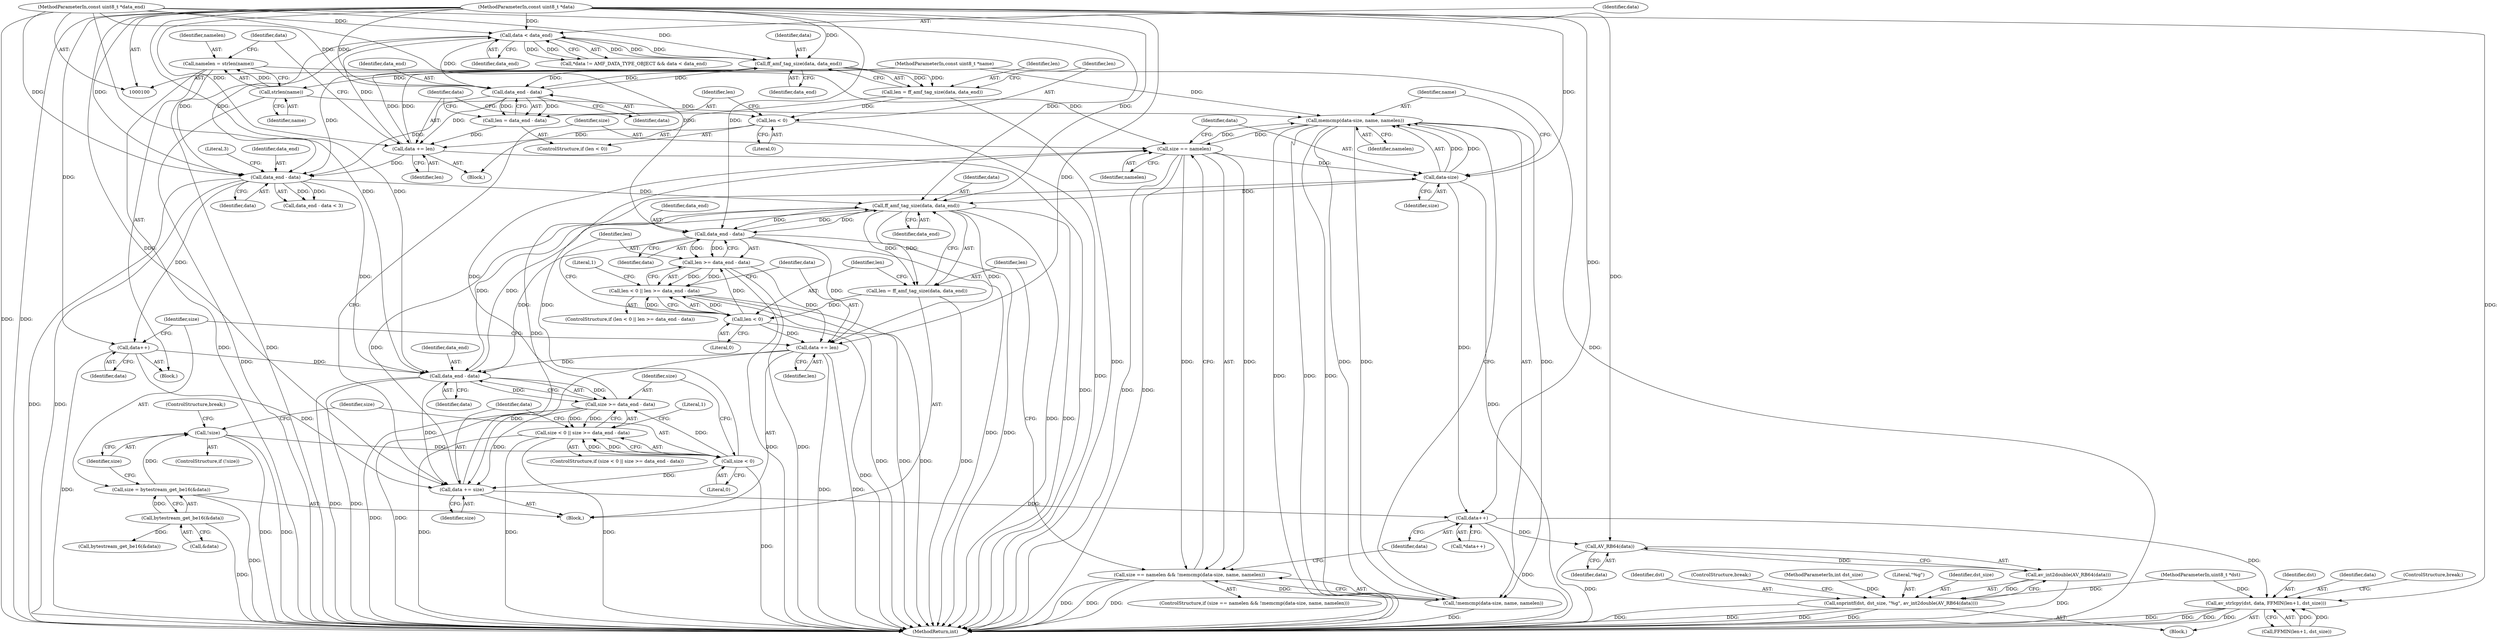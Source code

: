 digraph "1_FFmpeg_ffcc82219cef0928bed2d558b19ef6ea35634130@API" {
"1000185" [label="(Call,memcmp(data-size, name, namelen))"];
"1000186" [label="(Call,data-size)"];
"1000176" [label="(Call,data += size)"];
"1000168" [label="(Call,size >= data_end - data)"];
"1000165" [label="(Call,size < 0)"];
"1000160" [label="(Call,!size)"];
"1000154" [label="(Call,size = bytestream_get_be16(&data))"];
"1000156" [label="(Call,bytestream_get_be16(&data))"];
"1000170" [label="(Call,data_end - data)"];
"1000250" [label="(Call,data_end - data)"];
"1000240" [label="(Call,ff_amf_tag_size(data, data_end))"];
"1000101" [label="(MethodParameterIn,const uint8_t *data)"];
"1000142" [label="(Call,data_end - data)"];
"1000119" [label="(Call,data < data_end)"];
"1000137" [label="(Call,data += len)"];
"1000129" [label="(Call,len < 0)"];
"1000123" [label="(Call,len = ff_amf_tag_size(data, data_end))"];
"1000125" [label="(Call,ff_amf_tag_size(data, data_end))"];
"1000134" [label="(Call,data_end - data)"];
"1000102" [label="(MethodParameterIn,const uint8_t *data_end)"];
"1000132" [label="(Call,len = data_end - data)"];
"1000149" [label="(Call,data++)"];
"1000256" [label="(Call,data += len)"];
"1000245" [label="(Call,len < 0)"];
"1000238" [label="(Call,len = ff_amf_tag_size(data, data_end))"];
"1000248" [label="(Call,len >= data_end - data)"];
"1000181" [label="(Call,size == namelen)"];
"1000185" [label="(Call,memcmp(data-size, name, namelen))"];
"1000110" [label="(Call,strlen(name))"];
"1000103" [label="(MethodParameterIn,const uint8_t *name)"];
"1000108" [label="(Call,namelen = strlen(name))"];
"1000180" [label="(Call,size == namelen && !memcmp(data-size, name, namelen))"];
"1000184" [label="(Call,!memcmp(data-size, name, namelen))"];
"1000194" [label="(Call,data++)"];
"1000203" [label="(Call,AV_RB64(data))"];
"1000202" [label="(Call,av_int2double(AV_RB64(data)))"];
"1000198" [label="(Call,snprintf(dst, dst_size, \"%g\", av_int2double(AV_RB64(data))))"];
"1000223" [label="(Call,av_strlcpy(dst, data, FFMIN(len+1, dst_size)))"];
"1000164" [label="(Call,size < 0 || size >= data_end - data)"];
"1000244" [label="(Call,len < 0 || len >= data_end - data)"];
"1000204" [label="(Identifier,data)"];
"1000161" [label="(Identifier,size)"];
"1000170" [label="(Call,data_end - data)"];
"1000257" [label="(Identifier,data)"];
"1000149" [label="(Call,data++)"];
"1000180" [label="(Call,size == namelen && !memcmp(data-size, name, namelen))"];
"1000194" [label="(Call,data++)"];
"1000255" [label="(Literal,1)"];
"1000198" [label="(Call,snprintf(dst, dst_size, \"%g\", av_int2double(AV_RB64(data))))"];
"1000176" [label="(Call,data += size)"];
"1000144" [label="(Identifier,data)"];
"1000150" [label="(Identifier,data)"];
"1000145" [label="(Literal,3)"];
"1000248" [label="(Call,len >= data_end - data)"];
"1000154" [label="(Call,size = bytestream_get_be16(&data))"];
"1000181" [label="(Call,size == namelen)"];
"1000190" [label="(Identifier,namelen)"];
"1000126" [label="(Identifier,data)"];
"1000119" [label="(Call,data < data_end)"];
"1000256" [label="(Call,data += len)"];
"1000121" [label="(Identifier,data_end)"];
"1000132" [label="(Call,len = data_end - data)"];
"1000139" [label="(Identifier,len)"];
"1000102" [label="(MethodParameterIn,const uint8_t *data_end)"];
"1000133" [label="(Identifier,len)"];
"1000137" [label="(Call,data += len)"];
"1000238" [label="(Call,len = ff_amf_tag_size(data, data_end))"];
"1000165" [label="(Call,size < 0)"];
"1000159" [label="(ControlStructure,if (!size))"];
"1000239" [label="(Identifier,len)"];
"1000183" [label="(Identifier,namelen)"];
"1000141" [label="(Call,data_end - data < 3)"];
"1000258" [label="(Identifier,len)"];
"1000244" [label="(Call,len < 0 || len >= data_end - data)"];
"1000251" [label="(Identifier,data_end)"];
"1000202" [label="(Call,av_int2double(AV_RB64(data)))"];
"1000193" [label="(Call,*data++)"];
"1000156" [label="(Call,bytestream_get_be16(&data))"];
"1000177" [label="(Identifier,data)"];
"1000127" [label="(Identifier,data_end)"];
"1000224" [label="(Identifier,dst)"];
"1000167" [label="(Literal,0)"];
"1000188" [label="(Identifier,size)"];
"1000124" [label="(Identifier,len)"];
"1000199" [label="(Identifier,dst)"];
"1000226" [label="(Call,FFMIN(len+1, dst_size))"];
"1000185" [label="(Call,memcmp(data-size, name, namelen))"];
"1000120" [label="(Identifier,data)"];
"1000242" [label="(Identifier,data_end)"];
"1000171" [label="(Identifier,data_end)"];
"1000243" [label="(ControlStructure,if (len < 0 || len >= data_end - data))"];
"1000101" [label="(MethodParameterIn,const uint8_t *data)"];
"1000247" [label="(Literal,0)"];
"1000166" [label="(Identifier,size)"];
"1000249" [label="(Identifier,len)"];
"1000175" [label="(Literal,1)"];
"1000246" [label="(Identifier,len)"];
"1000196" [label="(Block,)"];
"1000225" [label="(Identifier,data)"];
"1000125" [label="(Call,ff_amf_tag_size(data, data_end))"];
"1000160" [label="(Call,!size)"];
"1000195" [label="(Identifier,data)"];
"1000182" [label="(Identifier,size)"];
"1000223" [label="(Call,av_strlcpy(dst, data, FFMIN(len+1, dst_size)))"];
"1000122" [label="(Block,)"];
"1000179" [label="(ControlStructure,if (size == namelen && !memcmp(data-size, name, namelen)))"];
"1000250" [label="(Call,data_end - data)"];
"1000189" [label="(Identifier,name)"];
"1000241" [label="(Identifier,data)"];
"1000205" [label="(ControlStructure,break;)"];
"1000240" [label="(Call,ff_amf_tag_size(data, data_end))"];
"1000129" [label="(Call,len < 0)"];
"1000110" [label="(Call,strlen(name))"];
"1000187" [label="(Identifier,data)"];
"1000109" [label="(Identifier,namelen)"];
"1000162" [label="(ControlStructure,break;)"];
"1000184" [label="(Call,!memcmp(data-size, name, namelen))"];
"1000231" [label="(ControlStructure,break;)"];
"1000142" [label="(Call,data_end - data)"];
"1000117" [label="(Identifier,data)"];
"1000169" [label="(Identifier,size)"];
"1000143" [label="(Identifier,data_end)"];
"1000128" [label="(ControlStructure,if (len < 0))"];
"1000186" [label="(Call,data-size)"];
"1000105" [label="(MethodParameterIn,int dst_size)"];
"1000135" [label="(Identifier,data_end)"];
"1000164" [label="(Call,size < 0 || size >= data_end - data)"];
"1000138" [label="(Identifier,data)"];
"1000104" [label="(MethodParameterIn,uint8_t *dst)"];
"1000155" [label="(Identifier,size)"];
"1000203" [label="(Call,AV_RB64(data))"];
"1000262" [label="(MethodReturn,int)"];
"1000201" [label="(Literal,\"%g\")"];
"1000163" [label="(ControlStructure,if (size < 0 || size >= data_end - data))"];
"1000245" [label="(Call,len < 0)"];
"1000157" [label="(Call,&data)"];
"1000123" [label="(Call,len = ff_amf_tag_size(data, data_end))"];
"1000136" [label="(Identifier,data)"];
"1000114" [label="(Call,*data != AMF_DATA_TYPE_OBJECT && data < data_end)"];
"1000220" [label="(Call,bytestream_get_be16(&data))"];
"1000200" [label="(Identifier,dst_size)"];
"1000152" [label="(Block,)"];
"1000106" [label="(Block,)"];
"1000103" [label="(MethodParameterIn,const uint8_t *name)"];
"1000178" [label="(Identifier,size)"];
"1000252" [label="(Identifier,data)"];
"1000130" [label="(Identifier,len)"];
"1000108" [label="(Call,namelen = strlen(name))"];
"1000134" [label="(Call,data_end - data)"];
"1000168" [label="(Call,size >= data_end - data)"];
"1000111" [label="(Identifier,name)"];
"1000172" [label="(Identifier,data)"];
"1000131" [label="(Literal,0)"];
"1000185" -> "1000184"  [label="AST: "];
"1000185" -> "1000190"  [label="CFG: "];
"1000186" -> "1000185"  [label="AST: "];
"1000189" -> "1000185"  [label="AST: "];
"1000190" -> "1000185"  [label="AST: "];
"1000184" -> "1000185"  [label="CFG: "];
"1000185" -> "1000262"  [label="DDG: "];
"1000185" -> "1000262"  [label="DDG: "];
"1000185" -> "1000262"  [label="DDG: "];
"1000185" -> "1000181"  [label="DDG: "];
"1000185" -> "1000184"  [label="DDG: "];
"1000185" -> "1000184"  [label="DDG: "];
"1000185" -> "1000184"  [label="DDG: "];
"1000186" -> "1000185"  [label="DDG: "];
"1000186" -> "1000185"  [label="DDG: "];
"1000110" -> "1000185"  [label="DDG: "];
"1000103" -> "1000185"  [label="DDG: "];
"1000181" -> "1000185"  [label="DDG: "];
"1000186" -> "1000188"  [label="CFG: "];
"1000187" -> "1000186"  [label="AST: "];
"1000188" -> "1000186"  [label="AST: "];
"1000189" -> "1000186"  [label="CFG: "];
"1000186" -> "1000262"  [label="DDG: "];
"1000176" -> "1000186"  [label="DDG: "];
"1000101" -> "1000186"  [label="DDG: "];
"1000181" -> "1000186"  [label="DDG: "];
"1000186" -> "1000194"  [label="DDG: "];
"1000186" -> "1000240"  [label="DDG: "];
"1000176" -> "1000152"  [label="AST: "];
"1000176" -> "1000178"  [label="CFG: "];
"1000177" -> "1000176"  [label="AST: "];
"1000178" -> "1000176"  [label="AST: "];
"1000182" -> "1000176"  [label="CFG: "];
"1000168" -> "1000176"  [label="DDG: "];
"1000165" -> "1000176"  [label="DDG: "];
"1000170" -> "1000176"  [label="DDG: "];
"1000149" -> "1000176"  [label="DDG: "];
"1000256" -> "1000176"  [label="DDG: "];
"1000101" -> "1000176"  [label="DDG: "];
"1000176" -> "1000194"  [label="DDG: "];
"1000176" -> "1000240"  [label="DDG: "];
"1000168" -> "1000164"  [label="AST: "];
"1000168" -> "1000170"  [label="CFG: "];
"1000169" -> "1000168"  [label="AST: "];
"1000170" -> "1000168"  [label="AST: "];
"1000164" -> "1000168"  [label="CFG: "];
"1000168" -> "1000262"  [label="DDG: "];
"1000168" -> "1000262"  [label="DDG: "];
"1000168" -> "1000164"  [label="DDG: "];
"1000168" -> "1000164"  [label="DDG: "];
"1000165" -> "1000168"  [label="DDG: "];
"1000170" -> "1000168"  [label="DDG: "];
"1000170" -> "1000168"  [label="DDG: "];
"1000168" -> "1000181"  [label="DDG: "];
"1000165" -> "1000164"  [label="AST: "];
"1000165" -> "1000167"  [label="CFG: "];
"1000166" -> "1000165"  [label="AST: "];
"1000167" -> "1000165"  [label="AST: "];
"1000169" -> "1000165"  [label="CFG: "];
"1000164" -> "1000165"  [label="CFG: "];
"1000165" -> "1000262"  [label="DDG: "];
"1000165" -> "1000164"  [label="DDG: "];
"1000165" -> "1000164"  [label="DDG: "];
"1000160" -> "1000165"  [label="DDG: "];
"1000165" -> "1000181"  [label="DDG: "];
"1000160" -> "1000159"  [label="AST: "];
"1000160" -> "1000161"  [label="CFG: "];
"1000161" -> "1000160"  [label="AST: "];
"1000162" -> "1000160"  [label="CFG: "];
"1000166" -> "1000160"  [label="CFG: "];
"1000160" -> "1000262"  [label="DDG: "];
"1000160" -> "1000262"  [label="DDG: "];
"1000154" -> "1000160"  [label="DDG: "];
"1000154" -> "1000152"  [label="AST: "];
"1000154" -> "1000156"  [label="CFG: "];
"1000155" -> "1000154"  [label="AST: "];
"1000156" -> "1000154"  [label="AST: "];
"1000161" -> "1000154"  [label="CFG: "];
"1000154" -> "1000262"  [label="DDG: "];
"1000156" -> "1000154"  [label="DDG: "];
"1000156" -> "1000157"  [label="CFG: "];
"1000157" -> "1000156"  [label="AST: "];
"1000156" -> "1000262"  [label="DDG: "];
"1000156" -> "1000220"  [label="DDG: "];
"1000170" -> "1000172"  [label="CFG: "];
"1000171" -> "1000170"  [label="AST: "];
"1000172" -> "1000170"  [label="AST: "];
"1000170" -> "1000262"  [label="DDG: "];
"1000170" -> "1000262"  [label="DDG: "];
"1000250" -> "1000170"  [label="DDG: "];
"1000142" -> "1000170"  [label="DDG: "];
"1000240" -> "1000170"  [label="DDG: "];
"1000102" -> "1000170"  [label="DDG: "];
"1000149" -> "1000170"  [label="DDG: "];
"1000256" -> "1000170"  [label="DDG: "];
"1000101" -> "1000170"  [label="DDG: "];
"1000170" -> "1000240"  [label="DDG: "];
"1000250" -> "1000248"  [label="AST: "];
"1000250" -> "1000252"  [label="CFG: "];
"1000251" -> "1000250"  [label="AST: "];
"1000252" -> "1000250"  [label="AST: "];
"1000248" -> "1000250"  [label="CFG: "];
"1000250" -> "1000262"  [label="DDG: "];
"1000250" -> "1000262"  [label="DDG: "];
"1000250" -> "1000240"  [label="DDG: "];
"1000250" -> "1000248"  [label="DDG: "];
"1000250" -> "1000248"  [label="DDG: "];
"1000240" -> "1000250"  [label="DDG: "];
"1000240" -> "1000250"  [label="DDG: "];
"1000102" -> "1000250"  [label="DDG: "];
"1000101" -> "1000250"  [label="DDG: "];
"1000250" -> "1000256"  [label="DDG: "];
"1000240" -> "1000238"  [label="AST: "];
"1000240" -> "1000242"  [label="CFG: "];
"1000241" -> "1000240"  [label="AST: "];
"1000242" -> "1000240"  [label="AST: "];
"1000238" -> "1000240"  [label="CFG: "];
"1000240" -> "1000262"  [label="DDG: "];
"1000240" -> "1000262"  [label="DDG: "];
"1000240" -> "1000238"  [label="DDG: "];
"1000240" -> "1000238"  [label="DDG: "];
"1000101" -> "1000240"  [label="DDG: "];
"1000142" -> "1000240"  [label="DDG: "];
"1000102" -> "1000240"  [label="DDG: "];
"1000240" -> "1000256"  [label="DDG: "];
"1000101" -> "1000100"  [label="AST: "];
"1000101" -> "1000262"  [label="DDG: "];
"1000101" -> "1000119"  [label="DDG: "];
"1000101" -> "1000125"  [label="DDG: "];
"1000101" -> "1000134"  [label="DDG: "];
"1000101" -> "1000137"  [label="DDG: "];
"1000101" -> "1000142"  [label="DDG: "];
"1000101" -> "1000149"  [label="DDG: "];
"1000101" -> "1000194"  [label="DDG: "];
"1000101" -> "1000203"  [label="DDG: "];
"1000101" -> "1000223"  [label="DDG: "];
"1000101" -> "1000256"  [label="DDG: "];
"1000142" -> "1000141"  [label="AST: "];
"1000142" -> "1000144"  [label="CFG: "];
"1000143" -> "1000142"  [label="AST: "];
"1000144" -> "1000142"  [label="AST: "];
"1000145" -> "1000142"  [label="CFG: "];
"1000142" -> "1000262"  [label="DDG: "];
"1000142" -> "1000262"  [label="DDG: "];
"1000142" -> "1000141"  [label="DDG: "];
"1000142" -> "1000141"  [label="DDG: "];
"1000119" -> "1000142"  [label="DDG: "];
"1000119" -> "1000142"  [label="DDG: "];
"1000125" -> "1000142"  [label="DDG: "];
"1000134" -> "1000142"  [label="DDG: "];
"1000102" -> "1000142"  [label="DDG: "];
"1000137" -> "1000142"  [label="DDG: "];
"1000142" -> "1000149"  [label="DDG: "];
"1000119" -> "1000114"  [label="AST: "];
"1000119" -> "1000121"  [label="CFG: "];
"1000120" -> "1000119"  [label="AST: "];
"1000121" -> "1000119"  [label="AST: "];
"1000114" -> "1000119"  [label="CFG: "];
"1000119" -> "1000114"  [label="DDG: "];
"1000119" -> "1000114"  [label="DDG: "];
"1000137" -> "1000119"  [label="DDG: "];
"1000125" -> "1000119"  [label="DDG: "];
"1000134" -> "1000119"  [label="DDG: "];
"1000102" -> "1000119"  [label="DDG: "];
"1000119" -> "1000125"  [label="DDG: "];
"1000119" -> "1000125"  [label="DDG: "];
"1000137" -> "1000122"  [label="AST: "];
"1000137" -> "1000139"  [label="CFG: "];
"1000138" -> "1000137"  [label="AST: "];
"1000139" -> "1000137"  [label="AST: "];
"1000117" -> "1000137"  [label="CFG: "];
"1000137" -> "1000262"  [label="DDG: "];
"1000137" -> "1000125"  [label="DDG: "];
"1000129" -> "1000137"  [label="DDG: "];
"1000132" -> "1000137"  [label="DDG: "];
"1000125" -> "1000137"  [label="DDG: "];
"1000134" -> "1000137"  [label="DDG: "];
"1000129" -> "1000128"  [label="AST: "];
"1000129" -> "1000131"  [label="CFG: "];
"1000130" -> "1000129"  [label="AST: "];
"1000131" -> "1000129"  [label="AST: "];
"1000133" -> "1000129"  [label="CFG: "];
"1000138" -> "1000129"  [label="CFG: "];
"1000129" -> "1000262"  [label="DDG: "];
"1000123" -> "1000129"  [label="DDG: "];
"1000123" -> "1000122"  [label="AST: "];
"1000123" -> "1000125"  [label="CFG: "];
"1000124" -> "1000123"  [label="AST: "];
"1000125" -> "1000123"  [label="AST: "];
"1000130" -> "1000123"  [label="CFG: "];
"1000123" -> "1000262"  [label="DDG: "];
"1000125" -> "1000123"  [label="DDG: "];
"1000125" -> "1000123"  [label="DDG: "];
"1000125" -> "1000127"  [label="CFG: "];
"1000126" -> "1000125"  [label="AST: "];
"1000127" -> "1000125"  [label="AST: "];
"1000134" -> "1000125"  [label="DDG: "];
"1000102" -> "1000125"  [label="DDG: "];
"1000125" -> "1000134"  [label="DDG: "];
"1000125" -> "1000134"  [label="DDG: "];
"1000134" -> "1000132"  [label="AST: "];
"1000134" -> "1000136"  [label="CFG: "];
"1000135" -> "1000134"  [label="AST: "];
"1000136" -> "1000134"  [label="AST: "];
"1000132" -> "1000134"  [label="CFG: "];
"1000134" -> "1000132"  [label="DDG: "];
"1000134" -> "1000132"  [label="DDG: "];
"1000102" -> "1000134"  [label="DDG: "];
"1000102" -> "1000100"  [label="AST: "];
"1000102" -> "1000262"  [label="DDG: "];
"1000132" -> "1000128"  [label="AST: "];
"1000133" -> "1000132"  [label="AST: "];
"1000138" -> "1000132"  [label="CFG: "];
"1000149" -> "1000106"  [label="AST: "];
"1000149" -> "1000150"  [label="CFG: "];
"1000150" -> "1000149"  [label="AST: "];
"1000155" -> "1000149"  [label="CFG: "];
"1000149" -> "1000262"  [label="DDG: "];
"1000256" -> "1000152"  [label="AST: "];
"1000256" -> "1000258"  [label="CFG: "];
"1000257" -> "1000256"  [label="AST: "];
"1000258" -> "1000256"  [label="AST: "];
"1000155" -> "1000256"  [label="CFG: "];
"1000256" -> "1000262"  [label="DDG: "];
"1000256" -> "1000262"  [label="DDG: "];
"1000245" -> "1000256"  [label="DDG: "];
"1000248" -> "1000256"  [label="DDG: "];
"1000245" -> "1000244"  [label="AST: "];
"1000245" -> "1000247"  [label="CFG: "];
"1000246" -> "1000245"  [label="AST: "];
"1000247" -> "1000245"  [label="AST: "];
"1000249" -> "1000245"  [label="CFG: "];
"1000244" -> "1000245"  [label="CFG: "];
"1000245" -> "1000262"  [label="DDG: "];
"1000245" -> "1000244"  [label="DDG: "];
"1000245" -> "1000244"  [label="DDG: "];
"1000238" -> "1000245"  [label="DDG: "];
"1000245" -> "1000248"  [label="DDG: "];
"1000238" -> "1000152"  [label="AST: "];
"1000239" -> "1000238"  [label="AST: "];
"1000246" -> "1000238"  [label="CFG: "];
"1000238" -> "1000262"  [label="DDG: "];
"1000248" -> "1000244"  [label="AST: "];
"1000249" -> "1000248"  [label="AST: "];
"1000244" -> "1000248"  [label="CFG: "];
"1000248" -> "1000262"  [label="DDG: "];
"1000248" -> "1000262"  [label="DDG: "];
"1000248" -> "1000244"  [label="DDG: "];
"1000248" -> "1000244"  [label="DDG: "];
"1000181" -> "1000180"  [label="AST: "];
"1000181" -> "1000183"  [label="CFG: "];
"1000182" -> "1000181"  [label="AST: "];
"1000183" -> "1000181"  [label="AST: "];
"1000187" -> "1000181"  [label="CFG: "];
"1000180" -> "1000181"  [label="CFG: "];
"1000181" -> "1000262"  [label="DDG: "];
"1000181" -> "1000262"  [label="DDG: "];
"1000181" -> "1000180"  [label="DDG: "];
"1000181" -> "1000180"  [label="DDG: "];
"1000108" -> "1000181"  [label="DDG: "];
"1000110" -> "1000108"  [label="AST: "];
"1000110" -> "1000111"  [label="CFG: "];
"1000111" -> "1000110"  [label="AST: "];
"1000108" -> "1000110"  [label="CFG: "];
"1000110" -> "1000262"  [label="DDG: "];
"1000110" -> "1000108"  [label="DDG: "];
"1000103" -> "1000110"  [label="DDG: "];
"1000103" -> "1000100"  [label="AST: "];
"1000103" -> "1000262"  [label="DDG: "];
"1000108" -> "1000106"  [label="AST: "];
"1000109" -> "1000108"  [label="AST: "];
"1000117" -> "1000108"  [label="CFG: "];
"1000108" -> "1000262"  [label="DDG: "];
"1000108" -> "1000262"  [label="DDG: "];
"1000180" -> "1000179"  [label="AST: "];
"1000180" -> "1000184"  [label="CFG: "];
"1000184" -> "1000180"  [label="AST: "];
"1000195" -> "1000180"  [label="CFG: "];
"1000239" -> "1000180"  [label="CFG: "];
"1000180" -> "1000262"  [label="DDG: "];
"1000180" -> "1000262"  [label="DDG: "];
"1000180" -> "1000262"  [label="DDG: "];
"1000184" -> "1000180"  [label="DDG: "];
"1000184" -> "1000262"  [label="DDG: "];
"1000194" -> "1000193"  [label="AST: "];
"1000194" -> "1000195"  [label="CFG: "];
"1000195" -> "1000194"  [label="AST: "];
"1000193" -> "1000194"  [label="CFG: "];
"1000194" -> "1000262"  [label="DDG: "];
"1000194" -> "1000203"  [label="DDG: "];
"1000194" -> "1000223"  [label="DDG: "];
"1000203" -> "1000202"  [label="AST: "];
"1000203" -> "1000204"  [label="CFG: "];
"1000204" -> "1000203"  [label="AST: "];
"1000202" -> "1000203"  [label="CFG: "];
"1000203" -> "1000262"  [label="DDG: "];
"1000203" -> "1000202"  [label="DDG: "];
"1000202" -> "1000198"  [label="AST: "];
"1000198" -> "1000202"  [label="CFG: "];
"1000202" -> "1000262"  [label="DDG: "];
"1000202" -> "1000198"  [label="DDG: "];
"1000198" -> "1000196"  [label="AST: "];
"1000199" -> "1000198"  [label="AST: "];
"1000200" -> "1000198"  [label="AST: "];
"1000201" -> "1000198"  [label="AST: "];
"1000205" -> "1000198"  [label="CFG: "];
"1000198" -> "1000262"  [label="DDG: "];
"1000198" -> "1000262"  [label="DDG: "];
"1000198" -> "1000262"  [label="DDG: "];
"1000198" -> "1000262"  [label="DDG: "];
"1000104" -> "1000198"  [label="DDG: "];
"1000105" -> "1000198"  [label="DDG: "];
"1000223" -> "1000196"  [label="AST: "];
"1000223" -> "1000226"  [label="CFG: "];
"1000224" -> "1000223"  [label="AST: "];
"1000225" -> "1000223"  [label="AST: "];
"1000226" -> "1000223"  [label="AST: "];
"1000231" -> "1000223"  [label="CFG: "];
"1000223" -> "1000262"  [label="DDG: "];
"1000223" -> "1000262"  [label="DDG: "];
"1000223" -> "1000262"  [label="DDG: "];
"1000223" -> "1000262"  [label="DDG: "];
"1000104" -> "1000223"  [label="DDG: "];
"1000226" -> "1000223"  [label="DDG: "];
"1000226" -> "1000223"  [label="DDG: "];
"1000164" -> "1000163"  [label="AST: "];
"1000175" -> "1000164"  [label="CFG: "];
"1000177" -> "1000164"  [label="CFG: "];
"1000164" -> "1000262"  [label="DDG: "];
"1000164" -> "1000262"  [label="DDG: "];
"1000164" -> "1000262"  [label="DDG: "];
"1000244" -> "1000243"  [label="AST: "];
"1000255" -> "1000244"  [label="CFG: "];
"1000257" -> "1000244"  [label="CFG: "];
"1000244" -> "1000262"  [label="DDG: "];
"1000244" -> "1000262"  [label="DDG: "];
"1000244" -> "1000262"  [label="DDG: "];
}
